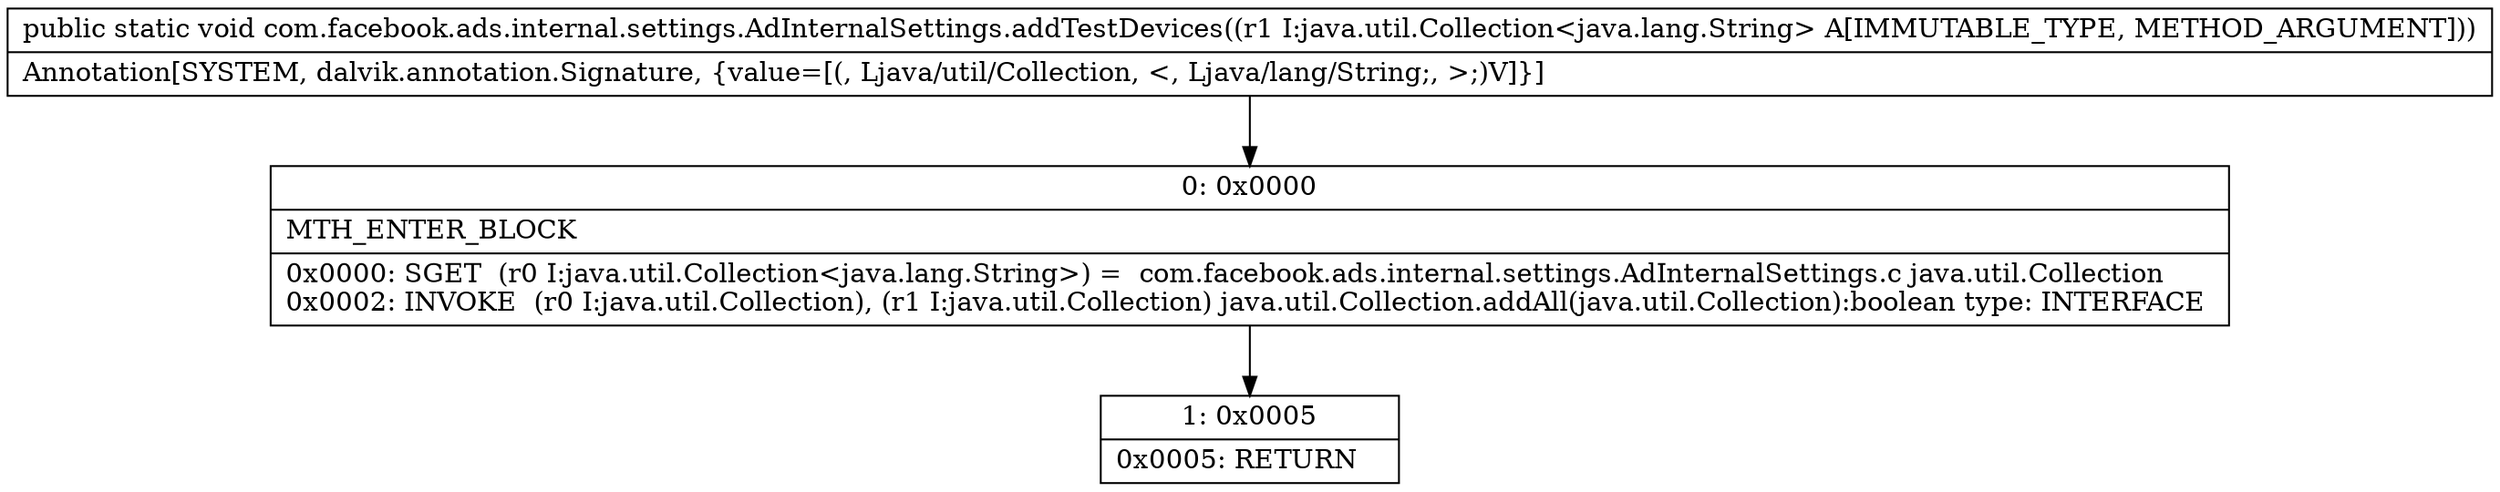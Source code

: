 digraph "CFG forcom.facebook.ads.internal.settings.AdInternalSettings.addTestDevices(Ljava\/util\/Collection;)V" {
Node_0 [shape=record,label="{0\:\ 0x0000|MTH_ENTER_BLOCK\l|0x0000: SGET  (r0 I:java.util.Collection\<java.lang.String\>) =  com.facebook.ads.internal.settings.AdInternalSettings.c java.util.Collection \l0x0002: INVOKE  (r0 I:java.util.Collection), (r1 I:java.util.Collection) java.util.Collection.addAll(java.util.Collection):boolean type: INTERFACE \l}"];
Node_1 [shape=record,label="{1\:\ 0x0005|0x0005: RETURN   \l}"];
MethodNode[shape=record,label="{public static void com.facebook.ads.internal.settings.AdInternalSettings.addTestDevices((r1 I:java.util.Collection\<java.lang.String\> A[IMMUTABLE_TYPE, METHOD_ARGUMENT]))  | Annotation[SYSTEM, dalvik.annotation.Signature, \{value=[(, Ljava\/util\/Collection, \<, Ljava\/lang\/String;, \>;)V]\}]\l}"];
MethodNode -> Node_0;
Node_0 -> Node_1;
}

